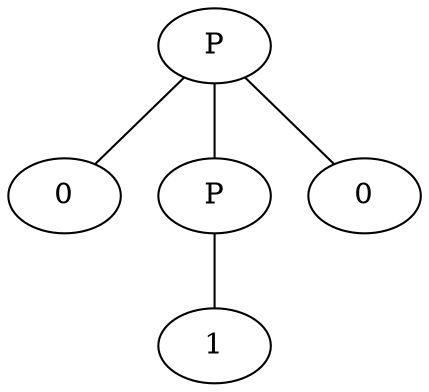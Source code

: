 graph g {
    P0 [label ="P"];
    state1 [label="0"];
    P1 [label ="P"];
    state2 [label="0"];
    state3 [label="1"];
    P0 -- state1;
    P0 -- P1;
    P0 -- state2;
    P1 -- state3;
}
